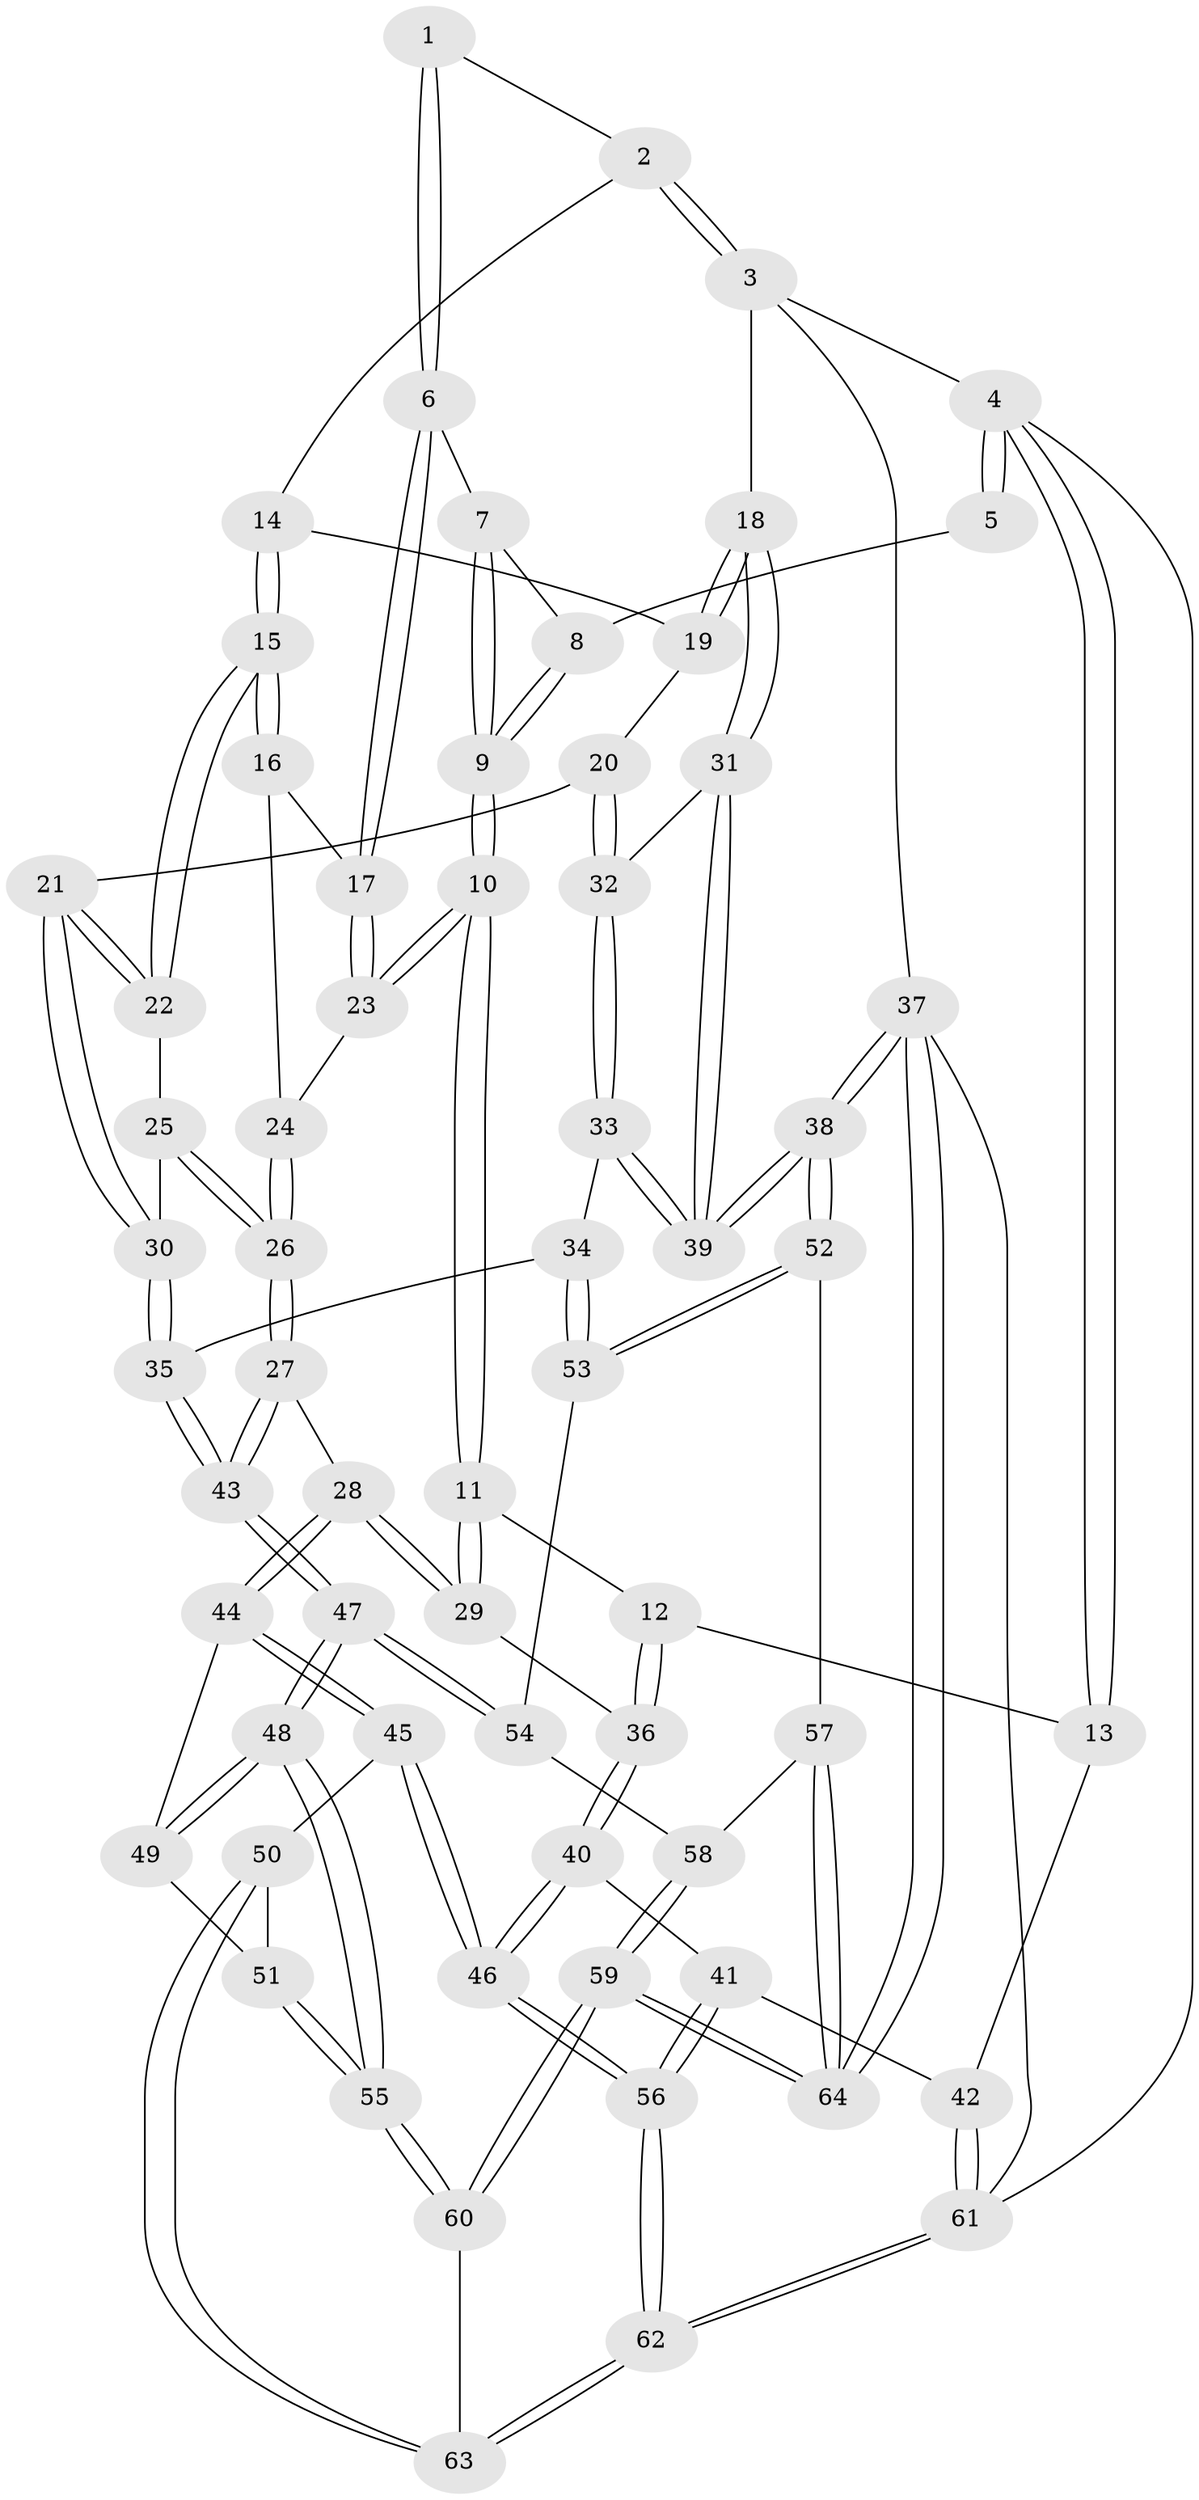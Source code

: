 // Generated by graph-tools (version 1.1) at 2025/27/03/15/25 16:27:56]
// undirected, 64 vertices, 157 edges
graph export_dot {
graph [start="1"]
  node [color=gray90,style=filled];
  1 [pos="+0.5353792641065219+0"];
  2 [pos="+1+0"];
  3 [pos="+1+0"];
  4 [pos="+0+0"];
  5 [pos="+0+0"];
  6 [pos="+0.5303010064494246+0.03729486450557821"];
  7 [pos="+0.38231580797487985+0.066764380867458"];
  8 [pos="+0.1423330452646993+0"];
  9 [pos="+0.18871708696087378+0.1949665170193832"];
  10 [pos="+0.18011768331397293+0.26336432562852835"];
  11 [pos="+0.16218892056302803+0.28246677045561885"];
  12 [pos="+0.05391522056800421+0.32866522404476156"];
  13 [pos="+0+0.35158502050322565"];
  14 [pos="+0.6961492194216683+0.12017800604255127"];
  15 [pos="+0.6046880964922726+0.1769508627128154"];
  16 [pos="+0.5868801813353306+0.15844352889575714"];
  17 [pos="+0.5593022633381298+0.11939798245671092"];
  18 [pos="+1+0"];
  19 [pos="+1+0.002363465003595198"];
  20 [pos="+0.7967320800259862+0.28697323012441517"];
  21 [pos="+0.7882297516797597+0.28675892533142405"];
  22 [pos="+0.6235314721709483+0.21334483096104165"];
  23 [pos="+0.24940709928211327+0.26618071100551305"];
  24 [pos="+0.3669018549923173+0.32667317194634926"];
  25 [pos="+0.6088237981959048+0.24871740397295503"];
  26 [pos="+0.48283736939459587+0.5074528188142218"];
  27 [pos="+0.4732605954342839+0.5752362044965073"];
  28 [pos="+0.421617527924813+0.5912699048304793"];
  29 [pos="+0.37843124175408993+0.5850009488952271"];
  30 [pos="+0.7175502417516602+0.5490367830501054"];
  31 [pos="+1+0.3646554730066029"];
  32 [pos="+0.8606857168087396+0.32528468875722893"];
  33 [pos="+0.8818917513284071+0.6236503589304511"];
  34 [pos="+0.7352520671676618+0.6624589840930815"];
  35 [pos="+0.6956720827727845+0.6706457418194599"];
  36 [pos="+0.21266481454190175+0.6270503037230974"];
  37 [pos="+1+1"];
  38 [pos="+1+0.7676319783087191"];
  39 [pos="+1+0.6464576498287263"];
  40 [pos="+0.12842134040414116+0.6939963501331101"];
  41 [pos="+0+0.6920320524343784"];
  42 [pos="+0+0.6770795089816448"];
  43 [pos="+0.6782205911391336+0.6806065989724646"];
  44 [pos="+0.4110454752022005+0.6324323673879978"];
  45 [pos="+0.23057261106447258+0.8690341069418714"];
  46 [pos="+0.21054384081212324+0.8677160924212878"];
  47 [pos="+0.6756209620711597+0.820483412288789"];
  48 [pos="+0.630475785320519+0.9544055110956162"];
  49 [pos="+0.3942711029199209+0.7849114701991214"];
  50 [pos="+0.26055338765112473+0.8784314925400906"];
  51 [pos="+0.3710222511442433+0.8493056300531233"];
  52 [pos="+1+0.8227492813154584"];
  53 [pos="+0.9456389455347758+0.8613468974776505"];
  54 [pos="+0.8824197657992575+0.8870934855243883"];
  55 [pos="+0.5907739254642487+1"];
  56 [pos="+0.13053584830260914+0.9784418537823362"];
  57 [pos="+0.9523821718275833+0.970017584861925"];
  58 [pos="+0.8883667281218443+0.9322918388562256"];
  59 [pos="+0.7385906102193668+1"];
  60 [pos="+0.5875573554432527+1"];
  61 [pos="+0+1"];
  62 [pos="+0+1"];
  63 [pos="+0.4816797055099581+1"];
  64 [pos="+0.833650415515193+1"];
  1 -- 2;
  1 -- 6;
  1 -- 6;
  2 -- 3;
  2 -- 3;
  2 -- 14;
  3 -- 4;
  3 -- 18;
  3 -- 37;
  4 -- 5;
  4 -- 5;
  4 -- 13;
  4 -- 13;
  4 -- 61;
  5 -- 8;
  6 -- 7;
  6 -- 17;
  6 -- 17;
  7 -- 8;
  7 -- 9;
  7 -- 9;
  8 -- 9;
  8 -- 9;
  9 -- 10;
  9 -- 10;
  10 -- 11;
  10 -- 11;
  10 -- 23;
  10 -- 23;
  11 -- 12;
  11 -- 29;
  11 -- 29;
  12 -- 13;
  12 -- 36;
  12 -- 36;
  13 -- 42;
  14 -- 15;
  14 -- 15;
  14 -- 19;
  15 -- 16;
  15 -- 16;
  15 -- 22;
  15 -- 22;
  16 -- 17;
  16 -- 24;
  17 -- 23;
  17 -- 23;
  18 -- 19;
  18 -- 19;
  18 -- 31;
  18 -- 31;
  19 -- 20;
  20 -- 21;
  20 -- 32;
  20 -- 32;
  21 -- 22;
  21 -- 22;
  21 -- 30;
  21 -- 30;
  22 -- 25;
  23 -- 24;
  24 -- 26;
  24 -- 26;
  25 -- 26;
  25 -- 26;
  25 -- 30;
  26 -- 27;
  26 -- 27;
  27 -- 28;
  27 -- 43;
  27 -- 43;
  28 -- 29;
  28 -- 29;
  28 -- 44;
  28 -- 44;
  29 -- 36;
  30 -- 35;
  30 -- 35;
  31 -- 32;
  31 -- 39;
  31 -- 39;
  32 -- 33;
  32 -- 33;
  33 -- 34;
  33 -- 39;
  33 -- 39;
  34 -- 35;
  34 -- 53;
  34 -- 53;
  35 -- 43;
  35 -- 43;
  36 -- 40;
  36 -- 40;
  37 -- 38;
  37 -- 38;
  37 -- 64;
  37 -- 64;
  37 -- 61;
  38 -- 39;
  38 -- 39;
  38 -- 52;
  38 -- 52;
  40 -- 41;
  40 -- 46;
  40 -- 46;
  41 -- 42;
  41 -- 56;
  41 -- 56;
  42 -- 61;
  42 -- 61;
  43 -- 47;
  43 -- 47;
  44 -- 45;
  44 -- 45;
  44 -- 49;
  45 -- 46;
  45 -- 46;
  45 -- 50;
  46 -- 56;
  46 -- 56;
  47 -- 48;
  47 -- 48;
  47 -- 54;
  47 -- 54;
  48 -- 49;
  48 -- 49;
  48 -- 55;
  48 -- 55;
  49 -- 51;
  50 -- 51;
  50 -- 63;
  50 -- 63;
  51 -- 55;
  51 -- 55;
  52 -- 53;
  52 -- 53;
  52 -- 57;
  53 -- 54;
  54 -- 58;
  55 -- 60;
  55 -- 60;
  56 -- 62;
  56 -- 62;
  57 -- 58;
  57 -- 64;
  57 -- 64;
  58 -- 59;
  58 -- 59;
  59 -- 60;
  59 -- 60;
  59 -- 64;
  59 -- 64;
  60 -- 63;
  61 -- 62;
  61 -- 62;
  62 -- 63;
  62 -- 63;
}

